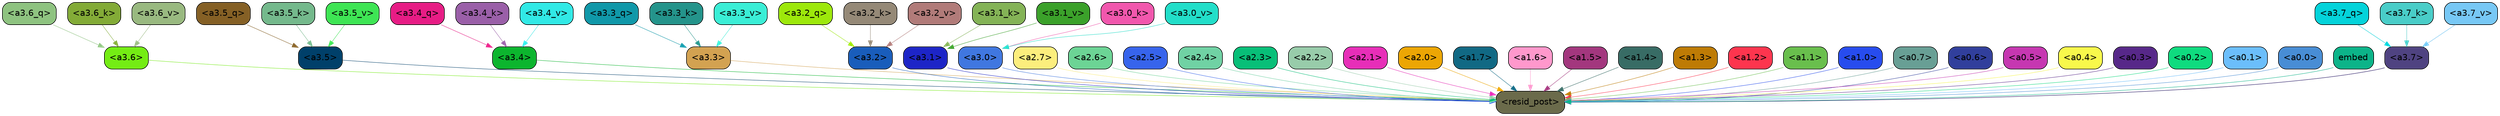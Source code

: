strict digraph "" {
	graph [bgcolor=transparent,
		layout=dot,
		overlap=false,
		splines=true
	];
	"<a3.7>"	[color=black,
		fillcolor="#4f4381",
		fontname=Helvetica,
		shape=box,
		style="filled, rounded"];
	"<resid_post>"	[color=black,
		fillcolor="#6b6b4b",
		fontname=Helvetica,
		shape=box,
		style="filled, rounded"];
	"<a3.7>" -> "<resid_post>"	[color="#4f4381",
		penwidth=0.8263697922229767];
	"<a3.6>"	[color=black,
		fillcolor="#74ec14",
		fontname=Helvetica,
		shape=box,
		style="filled, rounded"];
	"<a3.6>" -> "<resid_post>"	[color="#74ec14",
		penwidth=0.6];
	"<a3.5>"	[color=black,
		fillcolor="#00406a",
		fontname=Helvetica,
		shape=box,
		style="filled, rounded"];
	"<a3.5>" -> "<resid_post>"	[color="#00406a",
		penwidth=0.6];
	"<a3.4>"	[color=black,
		fillcolor="#0cb52e",
		fontname=Helvetica,
		shape=box,
		style="filled, rounded"];
	"<a3.4>" -> "<resid_post>"	[color="#0cb52e",
		penwidth=0.6];
	"<a3.3>"	[color=black,
		fillcolor="#d3a251",
		fontname=Helvetica,
		shape=box,
		style="filled, rounded"];
	"<a3.3>" -> "<resid_post>"	[color="#d3a251",
		penwidth=0.6];
	"<a3.2>"	[color=black,
		fillcolor="#195dbb",
		fontname=Helvetica,
		shape=box,
		style="filled, rounded"];
	"<a3.2>" -> "<resid_post>"	[color="#195dbb",
		penwidth=0.6];
	"<a3.1>"	[color=black,
		fillcolor="#1d25c7",
		fontname=Helvetica,
		shape=box,
		style="filled, rounded"];
	"<a3.1>" -> "<resid_post>"	[color="#1d25c7",
		penwidth=0.6];
	"<a3.0>"	[color=black,
		fillcolor="#4077e0",
		fontname=Helvetica,
		shape=box,
		style="filled, rounded"];
	"<a3.0>" -> "<resid_post>"	[color="#4077e0",
		penwidth=0.6];
	"<a2.7>"	[color=black,
		fillcolor="#fcee7d",
		fontname=Helvetica,
		shape=box,
		style="filled, rounded"];
	"<a2.7>" -> "<resid_post>"	[color="#fcee7d",
		penwidth=0.6];
	"<a2.6>"	[color=black,
		fillcolor="#6cd495",
		fontname=Helvetica,
		shape=box,
		style="filled, rounded"];
	"<a2.6>" -> "<resid_post>"	[color="#6cd495",
		penwidth=0.6];
	"<a2.5>"	[color=black,
		fillcolor="#3764ec",
		fontname=Helvetica,
		shape=box,
		style="filled, rounded"];
	"<a2.5>" -> "<resid_post>"	[color="#3764ec",
		penwidth=0.6];
	"<a2.4>"	[color=black,
		fillcolor="#70d2a4",
		fontname=Helvetica,
		shape=box,
		style="filled, rounded"];
	"<a2.4>" -> "<resid_post>"	[color="#70d2a4",
		penwidth=0.6];
	"<a2.3>"	[color=black,
		fillcolor="#08bf78",
		fontname=Helvetica,
		shape=box,
		style="filled, rounded"];
	"<a2.3>" -> "<resid_post>"	[color="#08bf78",
		penwidth=0.6];
	"<a2.2>"	[color=black,
		fillcolor="#98ccaa",
		fontname=Helvetica,
		shape=box,
		style="filled, rounded"];
	"<a2.2>" -> "<resid_post>"	[color="#98ccaa",
		penwidth=0.6];
	"<a2.1>"	[color=black,
		fillcolor="#e72eb8",
		fontname=Helvetica,
		shape=box,
		style="filled, rounded"];
	"<a2.1>" -> "<resid_post>"	[color="#e72eb8",
		penwidth=0.6];
	"<a2.0>"	[color=black,
		fillcolor="#eca604",
		fontname=Helvetica,
		shape=box,
		style="filled, rounded"];
	"<a2.0>" -> "<resid_post>"	[color="#eca604",
		penwidth=0.6];
	"<a1.7>"	[color=black,
		fillcolor="#116984",
		fontname=Helvetica,
		shape=box,
		style="filled, rounded"];
	"<a1.7>" -> "<resid_post>"	[color="#116984",
		penwidth=0.6];
	"<a1.6>"	[color=black,
		fillcolor="#ff98cc",
		fontname=Helvetica,
		shape=box,
		style="filled, rounded"];
	"<a1.6>" -> "<resid_post>"	[color="#ff98cc",
		penwidth=0.6];
	"<a1.5>"	[color=black,
		fillcolor="#a3377e",
		fontname=Helvetica,
		shape=box,
		style="filled, rounded"];
	"<a1.5>" -> "<resid_post>"	[color="#a3377e",
		penwidth=0.6];
	"<a1.4>"	[color=black,
		fillcolor="#386c65",
		fontname=Helvetica,
		shape=box,
		style="filled, rounded"];
	"<a1.4>" -> "<resid_post>"	[color="#386c65",
		penwidth=0.6];
	"<a1.3>"	[color=black,
		fillcolor="#be7b05",
		fontname=Helvetica,
		shape=box,
		style="filled, rounded"];
	"<a1.3>" -> "<resid_post>"	[color="#be7b05",
		penwidth=0.6];
	"<a1.2>"	[color=black,
		fillcolor="#fd354e",
		fontname=Helvetica,
		shape=box,
		style="filled, rounded"];
	"<a1.2>" -> "<resid_post>"	[color="#fd354e",
		penwidth=0.6];
	"<a1.1>"	[color=black,
		fillcolor="#69bf4d",
		fontname=Helvetica,
		shape=box,
		style="filled, rounded"];
	"<a1.1>" -> "<resid_post>"	[color="#69bf4d",
		penwidth=0.6];
	"<a1.0>"	[color=black,
		fillcolor="#274cee",
		fontname=Helvetica,
		shape=box,
		style="filled, rounded"];
	"<a1.0>" -> "<resid_post>"	[color="#274cee",
		penwidth=0.6];
	"<a0.7>"	[color=black,
		fillcolor="#689f95",
		fontname=Helvetica,
		shape=box,
		style="filled, rounded"];
	"<a0.7>" -> "<resid_post>"	[color="#689f95",
		penwidth=0.6];
	"<a0.6>"	[color=black,
		fillcolor="#313f9c",
		fontname=Helvetica,
		shape=box,
		style="filled, rounded"];
	"<a0.6>" -> "<resid_post>"	[color="#313f9c",
		penwidth=0.6];
	"<a0.5>"	[color=black,
		fillcolor="#c637b1",
		fontname=Helvetica,
		shape=box,
		style="filled, rounded"];
	"<a0.5>" -> "<resid_post>"	[color="#c637b1",
		penwidth=0.6];
	"<a0.4>"	[color=black,
		fillcolor="#f8f84b",
		fontname=Helvetica,
		shape=box,
		style="filled, rounded"];
	"<a0.4>" -> "<resid_post>"	[color="#f8f84b",
		penwidth=0.6];
	"<a0.3>"	[color=black,
		fillcolor="#572889",
		fontname=Helvetica,
		shape=box,
		style="filled, rounded"];
	"<a0.3>" -> "<resid_post>"	[color="#572889",
		penwidth=0.6];
	"<a0.2>"	[color=black,
		fillcolor="#0fdb7f",
		fontname=Helvetica,
		shape=box,
		style="filled, rounded"];
	"<a0.2>" -> "<resid_post>"	[color="#0fdb7f",
		penwidth=0.6];
	"<a0.1>"	[color=black,
		fillcolor="#6bbefb",
		fontname=Helvetica,
		shape=box,
		style="filled, rounded"];
	"<a0.1>" -> "<resid_post>"	[color="#6bbefb",
		penwidth=0.6];
	"<a0.0>"	[color=black,
		fillcolor="#488dd5",
		fontname=Helvetica,
		shape=box,
		style="filled, rounded"];
	"<a0.0>" -> "<resid_post>"	[color="#488dd5",
		penwidth=0.6];
	embed	[color=black,
		fillcolor="#0cb489",
		fontname=Helvetica,
		shape=box,
		style="filled, rounded"];
	embed -> "<resid_post>"	[color="#0cb489",
		penwidth=0.6];
	"<a3.7_q>"	[color=black,
		fillcolor="#04d3da",
		fontname=Helvetica,
		shape=box,
		style="filled, rounded"];
	"<a3.7_q>" -> "<a3.7>"	[color="#04d3da",
		penwidth=0.6];
	"<a3.6_q>"	[color=black,
		fillcolor="#8ec380",
		fontname=Helvetica,
		shape=box,
		style="filled, rounded"];
	"<a3.6_q>" -> "<a3.6>"	[color="#8ec380",
		penwidth=0.6];
	"<a3.5_q>"	[color=black,
		fillcolor="#856025",
		fontname=Helvetica,
		shape=box,
		style="filled, rounded"];
	"<a3.5_q>" -> "<a3.5>"	[color="#856025",
		penwidth=0.6];
	"<a3.4_q>"	[color=black,
		fillcolor="#e71c85",
		fontname=Helvetica,
		shape=box,
		style="filled, rounded"];
	"<a3.4_q>" -> "<a3.4>"	[color="#e71c85",
		penwidth=0.6];
	"<a3.3_q>"	[color=black,
		fillcolor="#1098a9",
		fontname=Helvetica,
		shape=box,
		style="filled, rounded"];
	"<a3.3_q>" -> "<a3.3>"	[color="#1098a9",
		penwidth=0.6];
	"<a3.2_q>"	[color=black,
		fillcolor="#9de80b",
		fontname=Helvetica,
		shape=box,
		style="filled, rounded"];
	"<a3.2_q>" -> "<a3.2>"	[color="#9de80b",
		penwidth=0.6];
	"<a3.7_k>"	[color=black,
		fillcolor="#49cdc8",
		fontname=Helvetica,
		shape=box,
		style="filled, rounded"];
	"<a3.7_k>" -> "<a3.7>"	[color="#49cdc8",
		penwidth=0.6];
	"<a3.6_k>"	[color=black,
		fillcolor="#83ab37",
		fontname=Helvetica,
		shape=box,
		style="filled, rounded"];
	"<a3.6_k>" -> "<a3.6>"	[color="#83ab37",
		penwidth=0.6];
	"<a3.5_k>"	[color=black,
		fillcolor="#74b98c",
		fontname=Helvetica,
		shape=box,
		style="filled, rounded"];
	"<a3.5_k>" -> "<a3.5>"	[color="#74b98c",
		penwidth=0.6];
	"<a3.4_k>"	[color=black,
		fillcolor="#9a5fa8",
		fontname=Helvetica,
		shape=box,
		style="filled, rounded"];
	"<a3.4_k>" -> "<a3.4>"	[color="#9a5fa8",
		penwidth=0.6];
	"<a3.3_k>"	[color=black,
		fillcolor="#24948b",
		fontname=Helvetica,
		shape=box,
		style="filled, rounded"];
	"<a3.3_k>" -> "<a3.3>"	[color="#24948b",
		penwidth=0.6];
	"<a3.2_k>"	[color=black,
		fillcolor="#958977",
		fontname=Helvetica,
		shape=box,
		style="filled, rounded"];
	"<a3.2_k>" -> "<a3.2>"	[color="#958977",
		penwidth=0.6];
	"<a3.1_k>"	[color=black,
		fillcolor="#84b356",
		fontname=Helvetica,
		shape=box,
		style="filled, rounded"];
	"<a3.1_k>" -> "<a3.1>"	[color="#84b356",
		penwidth=0.6];
	"<a3.0_k>"	[color=black,
		fillcolor="#f157ad",
		fontname=Helvetica,
		shape=box,
		style="filled, rounded"];
	"<a3.0_k>" -> "<a3.0>"	[color="#f157ad",
		penwidth=0.6];
	"<a3.7_v>"	[color=black,
		fillcolor="#77c8f5",
		fontname=Helvetica,
		shape=box,
		style="filled, rounded"];
	"<a3.7_v>" -> "<a3.7>"	[color="#77c8f5",
		penwidth=0.6738671064376831];
	"<a3.6_v>"	[color=black,
		fillcolor="#99b980",
		fontname=Helvetica,
		shape=box,
		style="filled, rounded"];
	"<a3.6_v>" -> "<a3.6>"	[color="#99b980",
		penwidth=0.6];
	"<a3.5_v>"	[color=black,
		fillcolor="#3ee554",
		fontname=Helvetica,
		shape=box,
		style="filled, rounded"];
	"<a3.5_v>" -> "<a3.5>"	[color="#3ee554",
		penwidth=0.6];
	"<a3.4_v>"	[color=black,
		fillcolor="#31e9e6",
		fontname=Helvetica,
		shape=box,
		style="filled, rounded"];
	"<a3.4_v>" -> "<a3.4>"	[color="#31e9e6",
		penwidth=0.6];
	"<a3.3_v>"	[color=black,
		fillcolor="#3aeed6",
		fontname=Helvetica,
		shape=box,
		style="filled, rounded"];
	"<a3.3_v>" -> "<a3.3>"	[color="#3aeed6",
		penwidth=0.6];
	"<a3.2_v>"	[color=black,
		fillcolor="#b17b79",
		fontname=Helvetica,
		shape=box,
		style="filled, rounded"];
	"<a3.2_v>" -> "<a3.2>"	[color="#b17b79",
		penwidth=0.6];
	"<a3.1_v>"	[color=black,
		fillcolor="#3ba12a",
		fontname=Helvetica,
		shape=box,
		style="filled, rounded"];
	"<a3.1_v>" -> "<a3.1>"	[color="#3ba12a",
		penwidth=0.6];
	"<a3.0_v>"	[color=black,
		fillcolor="#22dec9",
		fontname=Helvetica,
		shape=box,
		style="filled, rounded"];
	"<a3.0_v>" -> "<a3.0>"	[color="#22dec9",
		penwidth=0.6];
}
